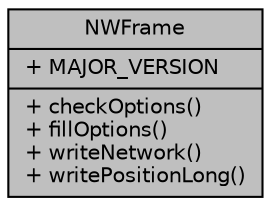 digraph "NWFrame"
{
  edge [fontname="Helvetica",fontsize="10",labelfontname="Helvetica",labelfontsize="10"];
  node [fontname="Helvetica",fontsize="10",shape=record];
  Node1 [label="{NWFrame\n|+ MAJOR_VERSION\l|+ checkOptions()\l+ fillOptions()\l+ writeNetwork()\l+ writePositionLong()\l}",height=0.2,width=0.4,color="black", fillcolor="grey75", style="filled", fontcolor="black"];
}
